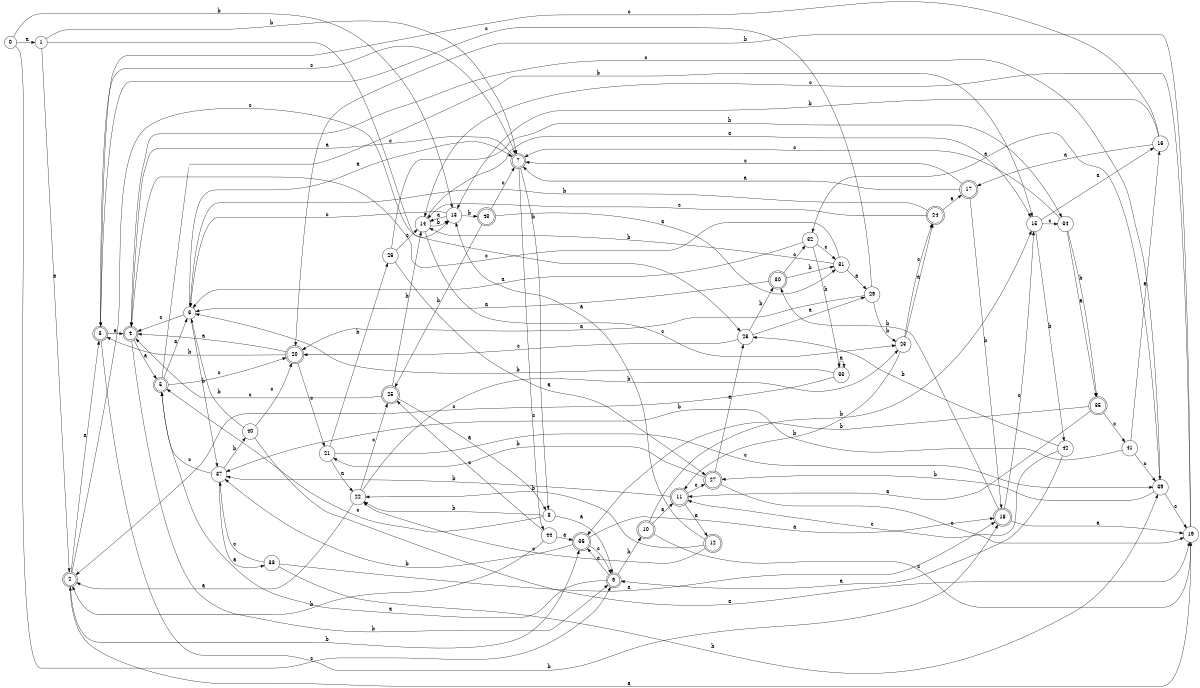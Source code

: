 digraph n36_9 {
__start0 [label="" shape="none"];

rankdir=LR;
size="8,5";

s0 [style="filled", color="black", fillcolor="white" shape="circle", label="0"];
s1 [style="filled", color="black", fillcolor="white" shape="circle", label="1"];
s2 [style="rounded,filled", color="black", fillcolor="white" shape="doublecircle", label="2"];
s3 [style="rounded,filled", color="black", fillcolor="white" shape="doublecircle", label="3"];
s4 [style="rounded,filled", color="black", fillcolor="white" shape="doublecircle", label="4"];
s5 [style="rounded,filled", color="black", fillcolor="white" shape="doublecircle", label="5"];
s6 [style="filled", color="black", fillcolor="white" shape="circle", label="6"];
s7 [style="rounded,filled", color="black", fillcolor="white" shape="doublecircle", label="7"];
s8 [style="filled", color="black", fillcolor="white" shape="circle", label="8"];
s9 [style="rounded,filled", color="black", fillcolor="white" shape="doublecircle", label="9"];
s10 [style="rounded,filled", color="black", fillcolor="white" shape="doublecircle", label="10"];
s11 [style="rounded,filled", color="black", fillcolor="white" shape="doublecircle", label="11"];
s12 [style="rounded,filled", color="black", fillcolor="white" shape="doublecircle", label="12"];
s13 [style="filled", color="black", fillcolor="white" shape="circle", label="13"];
s14 [style="filled", color="black", fillcolor="white" shape="circle", label="14"];
s15 [style="filled", color="black", fillcolor="white" shape="circle", label="15"];
s16 [style="filled", color="black", fillcolor="white" shape="circle", label="16"];
s17 [style="rounded,filled", color="black", fillcolor="white" shape="doublecircle", label="17"];
s18 [style="rounded,filled", color="black", fillcolor="white" shape="doublecircle", label="18"];
s19 [style="filled", color="black", fillcolor="white" shape="circle", label="19"];
s20 [style="rounded,filled", color="black", fillcolor="white" shape="doublecircle", label="20"];
s21 [style="filled", color="black", fillcolor="white" shape="circle", label="21"];
s22 [style="filled", color="black", fillcolor="white" shape="circle", label="22"];
s23 [style="filled", color="black", fillcolor="white" shape="circle", label="23"];
s24 [style="rounded,filled", color="black", fillcolor="white" shape="doublecircle", label="24"];
s25 [style="rounded,filled", color="black", fillcolor="white" shape="doublecircle", label="25"];
s26 [style="filled", color="black", fillcolor="white" shape="circle", label="26"];
s27 [style="rounded,filled", color="black", fillcolor="white" shape="doublecircle", label="27"];
s28 [style="filled", color="black", fillcolor="white" shape="circle", label="28"];
s29 [style="filled", color="black", fillcolor="white" shape="circle", label="29"];
s30 [style="rounded,filled", color="black", fillcolor="white" shape="doublecircle", label="30"];
s31 [style="filled", color="black", fillcolor="white" shape="circle", label="31"];
s32 [style="filled", color="black", fillcolor="white" shape="circle", label="32"];
s33 [style="filled", color="black", fillcolor="white" shape="circle", label="33"];
s34 [style="filled", color="black", fillcolor="white" shape="circle", label="34"];
s35 [style="rounded,filled", color="black", fillcolor="white" shape="doublecircle", label="35"];
s36 [style="rounded,filled", color="black", fillcolor="white" shape="doublecircle", label="36"];
s37 [style="filled", color="black", fillcolor="white" shape="circle", label="37"];
s38 [style="filled", color="black", fillcolor="white" shape="circle", label="38"];
s39 [style="filled", color="black", fillcolor="white" shape="circle", label="39"];
s40 [style="filled", color="black", fillcolor="white" shape="circle", label="40"];
s41 [style="filled", color="black", fillcolor="white" shape="circle", label="41"];
s42 [style="filled", color="black", fillcolor="white" shape="circle", label="42"];
s43 [style="rounded,filled", color="black", fillcolor="white" shape="doublecircle", label="43"];
s44 [style="filled", color="black", fillcolor="white" shape="circle", label="44"];
s0 -> s1 [label="a"];
s0 -> s13 [label="b"];
s0 -> s9 [label="c"];
s1 -> s2 [label="a"];
s1 -> s7 [label="b"];
s1 -> s28 [label="c"];
s2 -> s3 [label="a"];
s2 -> s36 [label="b"];
s2 -> s13 [label="c"];
s3 -> s4 [label="a"];
s3 -> s18 [label="b"];
s3 -> s7 [label="c"];
s4 -> s5 [label="a"];
s4 -> s9 [label="b"];
s4 -> s39 [label="c"];
s5 -> s6 [label="a"];
s5 -> s15 [label="b"];
s5 -> s20 [label="c"];
s6 -> s7 [label="a"];
s6 -> s37 [label="b"];
s6 -> s4 [label="c"];
s7 -> s4 [label="a"];
s7 -> s8 [label="b"];
s7 -> s44 [label="c"];
s8 -> s9 [label="a"];
s8 -> s22 [label="b"];
s8 -> s5 [label="c"];
s9 -> s5 [label="a"];
s9 -> s10 [label="b"];
s9 -> s36 [label="c"];
s10 -> s11 [label="a"];
s10 -> s15 [label="b"];
s10 -> s19 [label="c"];
s11 -> s12 [label="a"];
s11 -> s37 [label="b"];
s11 -> s27 [label="c"];
s12 -> s13 [label="a"];
s12 -> s22 [label="b"];
s12 -> s22 [label="c"];
s13 -> s14 [label="a"];
s13 -> s43 [label="b"];
s13 -> s6 [label="c"];
s14 -> s15 [label="a"];
s14 -> s13 [label="b"];
s14 -> s23 [label="c"];
s15 -> s16 [label="a"];
s15 -> s42 [label="b"];
s15 -> s34 [label="c"];
s16 -> s17 [label="a"];
s16 -> s13 [label="b"];
s16 -> s3 [label="c"];
s17 -> s7 [label="a"];
s17 -> s18 [label="b"];
s17 -> s7 [label="c"];
s18 -> s19 [label="a"];
s18 -> s30 [label="b"];
s18 -> s15 [label="c"];
s19 -> s2 [label="a"];
s19 -> s20 [label="b"];
s19 -> s14 [label="c"];
s20 -> s4 [label="a"];
s20 -> s3 [label="b"];
s20 -> s21 [label="c"];
s21 -> s22 [label="a"];
s21 -> s26 [label="b"];
s21 -> s39 [label="c"];
s22 -> s2 [label="a"];
s22 -> s23 [label="b"];
s22 -> s25 [label="c"];
s23 -> s24 [label="a"];
s23 -> s11 [label="b"];
s23 -> s24 [label="c"];
s24 -> s17 [label="a"];
s24 -> s6 [label="b"];
s24 -> s14 [label="c"];
s25 -> s8 [label="a"];
s25 -> s14 [label="b"];
s25 -> s4 [label="c"];
s26 -> s27 [label="a"];
s26 -> s34 [label="b"];
s26 -> s14 [label="c"];
s27 -> s28 [label="a"];
s27 -> s21 [label="b"];
s27 -> s19 [label="c"];
s28 -> s29 [label="a"];
s28 -> s30 [label="b"];
s28 -> s20 [label="c"];
s29 -> s20 [label="a"];
s29 -> s23 [label="b"];
s29 -> s3 [label="c"];
s30 -> s6 [label="a"];
s30 -> s31 [label="b"];
s30 -> s32 [label="c"];
s31 -> s29 [label="a"];
s31 -> s14 [label="b"];
s31 -> s4 [label="c"];
s32 -> s6 [label="a"];
s32 -> s33 [label="b"];
s32 -> s31 [label="c"];
s33 -> s33 [label="a"];
s33 -> s6 [label="b"];
s33 -> s2 [label="c"];
s34 -> s35 [label="a"];
s34 -> s35 [label="b"];
s34 -> s7 [label="c"];
s35 -> s11 [label="a"];
s35 -> s36 [label="b"];
s35 -> s41 [label="c"];
s36 -> s18 [label="a"];
s36 -> s37 [label="b"];
s36 -> s9 [label="c"];
s37 -> s38 [label="a"];
s37 -> s40 [label="b"];
s37 -> s5 [label="c"];
s38 -> s18 [label="a"];
s38 -> s39 [label="b"];
s38 -> s37 [label="c"];
s39 -> s32 [label="a"];
s39 -> s27 [label="b"];
s39 -> s19 [label="c"];
s40 -> s19 [label="a"];
s40 -> s6 [label="b"];
s40 -> s20 [label="c"];
s41 -> s16 [label="a"];
s41 -> s37 [label="b"];
s41 -> s39 [label="c"];
s42 -> s9 [label="a"];
s42 -> s28 [label="b"];
s42 -> s11 [label="c"];
s43 -> s31 [label="a"];
s43 -> s25 [label="b"];
s43 -> s7 [label="c"];
s44 -> s36 [label="a"];
s44 -> s2 [label="b"];
s44 -> s25 [label="c"];

}